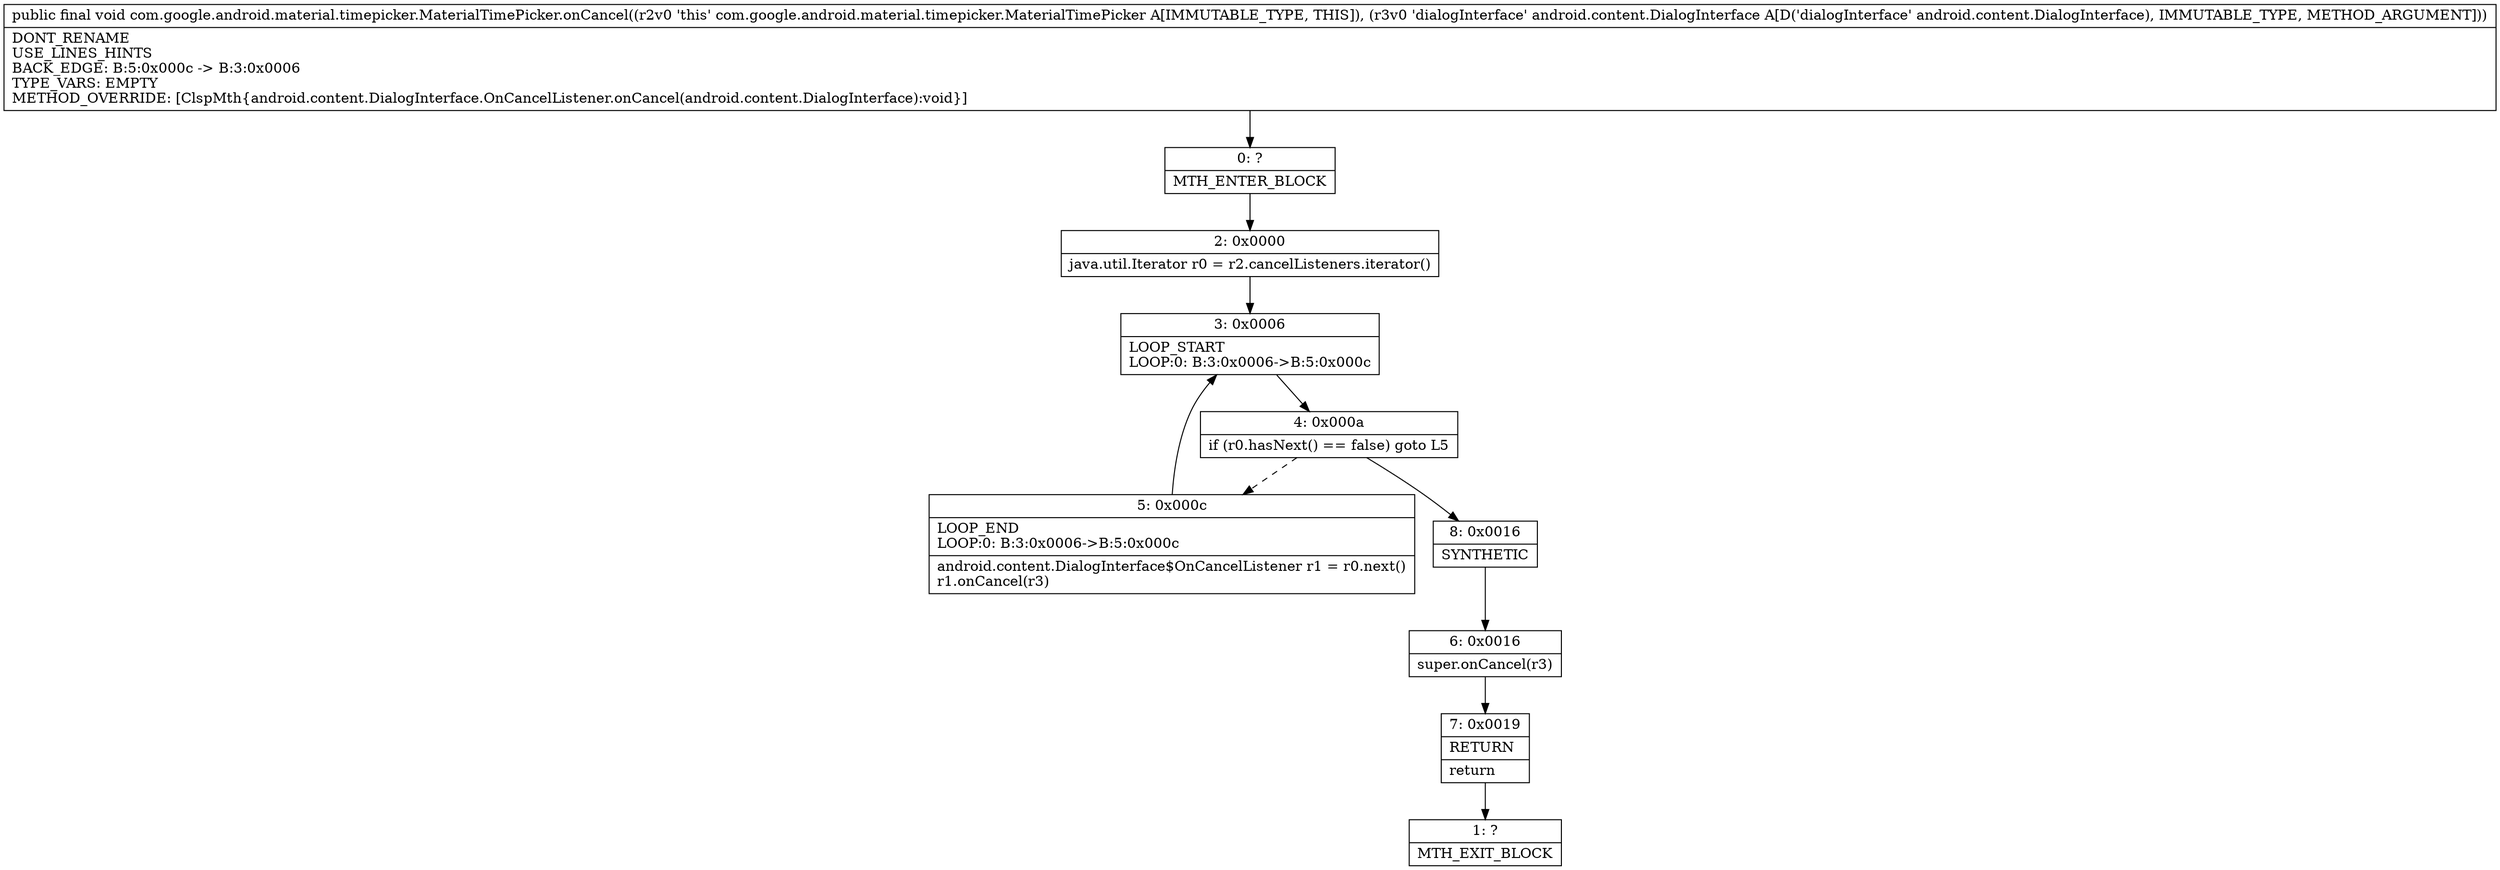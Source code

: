 digraph "CFG forcom.google.android.material.timepicker.MaterialTimePicker.onCancel(Landroid\/content\/DialogInterface;)V" {
Node_0 [shape=record,label="{0\:\ ?|MTH_ENTER_BLOCK\l}"];
Node_2 [shape=record,label="{2\:\ 0x0000|java.util.Iterator r0 = r2.cancelListeners.iterator()\l}"];
Node_3 [shape=record,label="{3\:\ 0x0006|LOOP_START\lLOOP:0: B:3:0x0006\-\>B:5:0x000c\l}"];
Node_4 [shape=record,label="{4\:\ 0x000a|if (r0.hasNext() == false) goto L5\l}"];
Node_5 [shape=record,label="{5\:\ 0x000c|LOOP_END\lLOOP:0: B:3:0x0006\-\>B:5:0x000c\l|android.content.DialogInterface$OnCancelListener r1 = r0.next()\lr1.onCancel(r3)\l}"];
Node_8 [shape=record,label="{8\:\ 0x0016|SYNTHETIC\l}"];
Node_6 [shape=record,label="{6\:\ 0x0016|super.onCancel(r3)\l}"];
Node_7 [shape=record,label="{7\:\ 0x0019|RETURN\l|return\l}"];
Node_1 [shape=record,label="{1\:\ ?|MTH_EXIT_BLOCK\l}"];
MethodNode[shape=record,label="{public final void com.google.android.material.timepicker.MaterialTimePicker.onCancel((r2v0 'this' com.google.android.material.timepicker.MaterialTimePicker A[IMMUTABLE_TYPE, THIS]), (r3v0 'dialogInterface' android.content.DialogInterface A[D('dialogInterface' android.content.DialogInterface), IMMUTABLE_TYPE, METHOD_ARGUMENT]))  | DONT_RENAME\lUSE_LINES_HINTS\lBACK_EDGE: B:5:0x000c \-\> B:3:0x0006\lTYPE_VARS: EMPTY\lMETHOD_OVERRIDE: [ClspMth\{android.content.DialogInterface.OnCancelListener.onCancel(android.content.DialogInterface):void\}]\l}"];
MethodNode -> Node_0;Node_0 -> Node_2;
Node_2 -> Node_3;
Node_3 -> Node_4;
Node_4 -> Node_5[style=dashed];
Node_4 -> Node_8;
Node_5 -> Node_3;
Node_8 -> Node_6;
Node_6 -> Node_7;
Node_7 -> Node_1;
}

